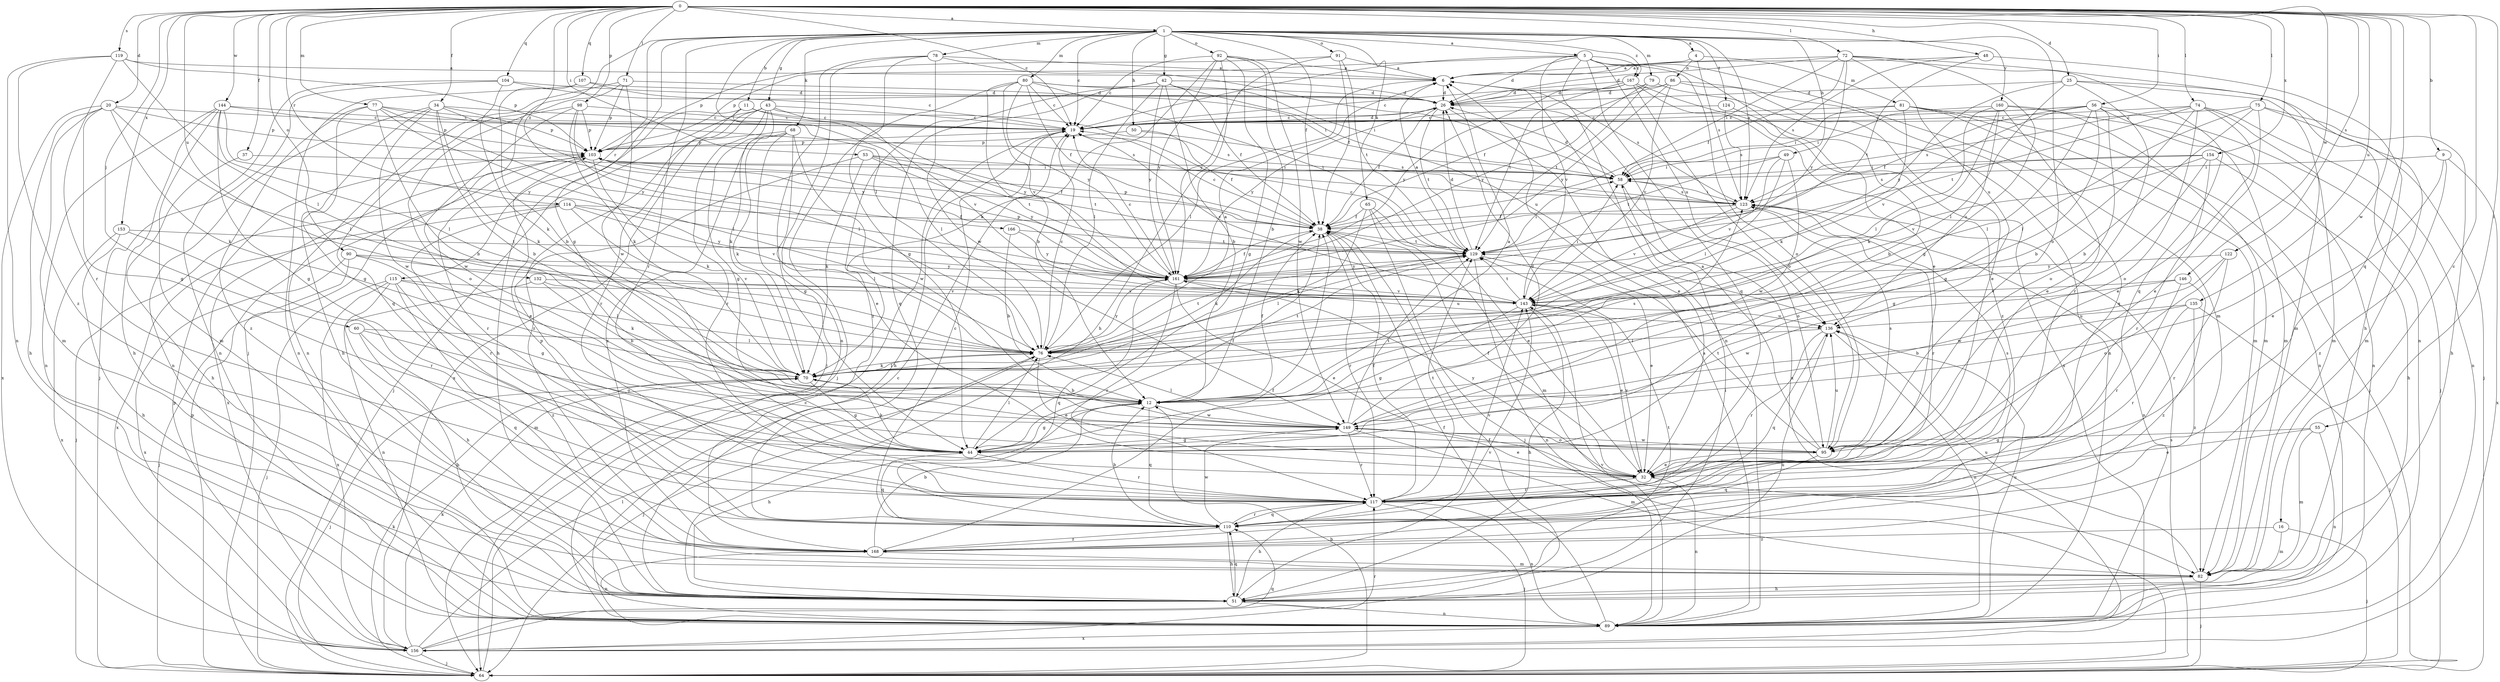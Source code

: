 strict digraph  {
0;
1;
4;
5;
6;
9;
11;
12;
16;
19;
20;
25;
26;
32;
34;
37;
38;
42;
43;
44;
48;
49;
50;
51;
53;
55;
56;
58;
60;
64;
65;
68;
70;
71;
72;
74;
75;
76;
77;
78;
79;
80;
81;
82;
86;
89;
90;
91;
92;
95;
98;
103;
104;
107;
110;
114;
115;
117;
119;
122;
123;
124;
129;
132;
135;
136;
143;
144;
146;
149;
153;
154;
156;
160;
161;
166;
167;
168;
0 -> 1  [label=a];
0 -> 9  [label=b];
0 -> 16  [label=c];
0 -> 19  [label=c];
0 -> 20  [label=d];
0 -> 25  [label=d];
0 -> 34  [label=f];
0 -> 37  [label=f];
0 -> 48  [label=h];
0 -> 53  [label=i];
0 -> 55  [label=i];
0 -> 56  [label=i];
0 -> 60  [label=j];
0 -> 71  [label=l];
0 -> 72  [label=l];
0 -> 74  [label=l];
0 -> 75  [label=l];
0 -> 77  [label=m];
0 -> 90  [label=o];
0 -> 98  [label=p];
0 -> 104  [label=q];
0 -> 107  [label=q];
0 -> 110  [label=q];
0 -> 114  [label=r];
0 -> 119  [label=s];
0 -> 122  [label=s];
0 -> 132  [label=u];
0 -> 135  [label=u];
0 -> 144  [label=w];
0 -> 146  [label=w];
0 -> 149  [label=w];
0 -> 153  [label=x];
0 -> 154  [label=x];
0 -> 166  [label=z];
1 -> 4  [label=a];
1 -> 5  [label=a];
1 -> 11  [label=b];
1 -> 19  [label=c];
1 -> 38  [label=f];
1 -> 42  [label=g];
1 -> 43  [label=g];
1 -> 44  [label=g];
1 -> 49  [label=h];
1 -> 50  [label=h];
1 -> 64  [label=j];
1 -> 65  [label=k];
1 -> 68  [label=k];
1 -> 76  [label=l];
1 -> 78  [label=m];
1 -> 79  [label=m];
1 -> 80  [label=m];
1 -> 91  [label=o];
1 -> 92  [label=o];
1 -> 95  [label=o];
1 -> 115  [label=r];
1 -> 117  [label=r];
1 -> 123  [label=s];
1 -> 124  [label=t];
1 -> 160  [label=y];
1 -> 167  [label=z];
4 -> 6  [label=a];
4 -> 81  [label=m];
4 -> 86  [label=n];
4 -> 123  [label=s];
5 -> 19  [label=c];
5 -> 26  [label=d];
5 -> 32  [label=e];
5 -> 82  [label=m];
5 -> 89  [label=n];
5 -> 95  [label=o];
5 -> 103  [label=p];
5 -> 110  [label=q];
5 -> 136  [label=u];
5 -> 143  [label=v];
5 -> 167  [label=z];
6 -> 26  [label=d];
6 -> 76  [label=l];
6 -> 123  [label=s];
9 -> 32  [label=e];
9 -> 58  [label=i];
9 -> 156  [label=x];
9 -> 168  [label=z];
11 -> 19  [label=c];
11 -> 51  [label=h];
11 -> 76  [label=l];
11 -> 117  [label=r];
11 -> 161  [label=y];
12 -> 6  [label=a];
12 -> 38  [label=f];
12 -> 44  [label=g];
12 -> 51  [label=h];
12 -> 110  [label=q];
12 -> 123  [label=s];
12 -> 149  [label=w];
16 -> 64  [label=j];
16 -> 82  [label=m];
16 -> 168  [label=z];
19 -> 26  [label=d];
19 -> 51  [label=h];
19 -> 103  [label=p];
20 -> 19  [label=c];
20 -> 44  [label=g];
20 -> 51  [label=h];
20 -> 70  [label=k];
20 -> 76  [label=l];
20 -> 82  [label=m];
20 -> 103  [label=p];
20 -> 156  [label=x];
25 -> 26  [label=d];
25 -> 64  [label=j];
25 -> 76  [label=l];
25 -> 82  [label=m];
25 -> 117  [label=r];
25 -> 161  [label=y];
26 -> 19  [label=c];
26 -> 32  [label=e];
26 -> 38  [label=f];
26 -> 129  [label=t];
26 -> 156  [label=x];
26 -> 161  [label=y];
32 -> 38  [label=f];
32 -> 89  [label=n];
32 -> 117  [label=r];
32 -> 143  [label=v];
32 -> 161  [label=y];
34 -> 12  [label=b];
34 -> 19  [label=c];
34 -> 51  [label=h];
34 -> 70  [label=k];
34 -> 89  [label=n];
34 -> 103  [label=p];
34 -> 149  [label=w];
34 -> 161  [label=y];
37 -> 51  [label=h];
37 -> 58  [label=i];
38 -> 19  [label=c];
38 -> 70  [label=k];
38 -> 103  [label=p];
38 -> 117  [label=r];
38 -> 129  [label=t];
42 -> 12  [label=b];
42 -> 26  [label=d];
42 -> 38  [label=f];
42 -> 76  [label=l];
42 -> 110  [label=q];
42 -> 136  [label=u];
42 -> 161  [label=y];
42 -> 168  [label=z];
43 -> 19  [label=c];
43 -> 44  [label=g];
43 -> 64  [label=j];
43 -> 70  [label=k];
43 -> 117  [label=r];
43 -> 123  [label=s];
43 -> 143  [label=v];
43 -> 156  [label=x];
43 -> 168  [label=z];
44 -> 38  [label=f];
44 -> 70  [label=k];
44 -> 76  [label=l];
44 -> 110  [label=q];
44 -> 117  [label=r];
48 -> 6  [label=a];
48 -> 51  [label=h];
48 -> 123  [label=s];
48 -> 129  [label=t];
49 -> 58  [label=i];
49 -> 76  [label=l];
49 -> 129  [label=t];
49 -> 143  [label=v];
49 -> 149  [label=w];
50 -> 38  [label=f];
50 -> 103  [label=p];
50 -> 123  [label=s];
51 -> 58  [label=i];
51 -> 89  [label=n];
51 -> 110  [label=q];
51 -> 129  [label=t];
51 -> 136  [label=u];
51 -> 143  [label=v];
53 -> 32  [label=e];
53 -> 38  [label=f];
53 -> 58  [label=i];
53 -> 70  [label=k];
53 -> 129  [label=t];
53 -> 161  [label=y];
55 -> 32  [label=e];
55 -> 44  [label=g];
55 -> 82  [label=m];
55 -> 89  [label=n];
56 -> 19  [label=c];
56 -> 38  [label=f];
56 -> 44  [label=g];
56 -> 58  [label=i];
56 -> 64  [label=j];
56 -> 76  [label=l];
56 -> 82  [label=m];
56 -> 95  [label=o];
56 -> 143  [label=v];
58 -> 26  [label=d];
58 -> 95  [label=o];
58 -> 123  [label=s];
60 -> 51  [label=h];
60 -> 76  [label=l];
60 -> 95  [label=o];
60 -> 110  [label=q];
64 -> 12  [label=b];
64 -> 19  [label=c];
64 -> 70  [label=k];
64 -> 103  [label=p];
64 -> 123  [label=s];
65 -> 32  [label=e];
65 -> 38  [label=f];
65 -> 64  [label=j];
65 -> 70  [label=k];
65 -> 82  [label=m];
68 -> 32  [label=e];
68 -> 44  [label=g];
68 -> 70  [label=k];
68 -> 103  [label=p];
68 -> 149  [label=w];
68 -> 168  [label=z];
70 -> 12  [label=b];
70 -> 44  [label=g];
70 -> 64  [label=j];
70 -> 76  [label=l];
70 -> 129  [label=t];
71 -> 26  [label=d];
71 -> 89  [label=n];
71 -> 103  [label=p];
71 -> 110  [label=q];
71 -> 149  [label=w];
72 -> 6  [label=a];
72 -> 26  [label=d];
72 -> 38  [label=f];
72 -> 44  [label=g];
72 -> 58  [label=i];
72 -> 89  [label=n];
72 -> 110  [label=q];
72 -> 136  [label=u];
72 -> 161  [label=y];
74 -> 12  [label=b];
74 -> 19  [label=c];
74 -> 32  [label=e];
74 -> 82  [label=m];
74 -> 89  [label=n];
74 -> 95  [label=o];
74 -> 123  [label=s];
74 -> 129  [label=t];
75 -> 12  [label=b];
75 -> 19  [label=c];
75 -> 32  [label=e];
75 -> 51  [label=h];
75 -> 76  [label=l];
75 -> 82  [label=m];
76 -> 6  [label=a];
76 -> 19  [label=c];
76 -> 32  [label=e];
76 -> 64  [label=j];
76 -> 70  [label=k];
76 -> 129  [label=t];
76 -> 161  [label=y];
77 -> 12  [label=b];
77 -> 19  [label=c];
77 -> 44  [label=g];
77 -> 76  [label=l];
77 -> 123  [label=s];
77 -> 161  [label=y];
77 -> 168  [label=z];
78 -> 6  [label=a];
78 -> 44  [label=g];
78 -> 58  [label=i];
78 -> 64  [label=j];
78 -> 89  [label=n];
78 -> 149  [label=w];
79 -> 26  [label=d];
79 -> 89  [label=n];
79 -> 129  [label=t];
79 -> 161  [label=y];
80 -> 12  [label=b];
80 -> 19  [label=c];
80 -> 26  [label=d];
80 -> 38  [label=f];
80 -> 58  [label=i];
80 -> 64  [label=j];
80 -> 129  [label=t];
80 -> 143  [label=v];
80 -> 161  [label=y];
81 -> 19  [label=c];
81 -> 58  [label=i];
81 -> 64  [label=j];
81 -> 70  [label=k];
81 -> 82  [label=m];
81 -> 89  [label=n];
82 -> 51  [label=h];
82 -> 64  [label=j];
82 -> 136  [label=u];
86 -> 26  [label=d];
86 -> 32  [label=e];
86 -> 38  [label=f];
86 -> 110  [label=q];
86 -> 143  [label=v];
86 -> 161  [label=y];
89 -> 6  [label=a];
89 -> 19  [label=c];
89 -> 38  [label=f];
89 -> 136  [label=u];
89 -> 143  [label=v];
89 -> 156  [label=x];
90 -> 44  [label=g];
90 -> 64  [label=j];
90 -> 143  [label=v];
90 -> 156  [label=x];
90 -> 161  [label=y];
91 -> 6  [label=a];
91 -> 38  [label=f];
91 -> 103  [label=p];
91 -> 129  [label=t];
91 -> 161  [label=y];
92 -> 6  [label=a];
92 -> 12  [label=b];
92 -> 19  [label=c];
92 -> 44  [label=g];
92 -> 51  [label=h];
92 -> 70  [label=k];
92 -> 149  [label=w];
92 -> 161  [label=y];
95 -> 6  [label=a];
95 -> 32  [label=e];
95 -> 110  [label=q];
95 -> 123  [label=s];
95 -> 129  [label=t];
95 -> 136  [label=u];
95 -> 149  [label=w];
98 -> 19  [label=c];
98 -> 70  [label=k];
98 -> 76  [label=l];
98 -> 95  [label=o];
98 -> 103  [label=p];
98 -> 149  [label=w];
103 -> 58  [label=i];
103 -> 70  [label=k];
103 -> 117  [label=r];
103 -> 129  [label=t];
103 -> 156  [label=x];
104 -> 19  [label=c];
104 -> 26  [label=d];
104 -> 64  [label=j];
104 -> 70  [label=k];
104 -> 89  [label=n];
107 -> 12  [label=b];
107 -> 26  [label=d];
107 -> 58  [label=i];
107 -> 89  [label=n];
110 -> 12  [label=b];
110 -> 19  [label=c];
110 -> 51  [label=h];
110 -> 103  [label=p];
110 -> 117  [label=r];
110 -> 143  [label=v];
110 -> 149  [label=w];
110 -> 168  [label=z];
114 -> 38  [label=f];
114 -> 64  [label=j];
114 -> 76  [label=l];
114 -> 117  [label=r];
114 -> 143  [label=v];
114 -> 156  [label=x];
114 -> 161  [label=y];
115 -> 51  [label=h];
115 -> 64  [label=j];
115 -> 76  [label=l];
115 -> 82  [label=m];
115 -> 143  [label=v];
115 -> 156  [label=x];
115 -> 168  [label=z];
117 -> 38  [label=f];
117 -> 51  [label=h];
117 -> 64  [label=j];
117 -> 89  [label=n];
117 -> 110  [label=q];
117 -> 123  [label=s];
117 -> 129  [label=t];
119 -> 6  [label=a];
119 -> 76  [label=l];
119 -> 89  [label=n];
119 -> 103  [label=p];
119 -> 117  [label=r];
119 -> 168  [label=z];
122 -> 95  [label=o];
122 -> 117  [label=r];
122 -> 149  [label=w];
122 -> 161  [label=y];
123 -> 38  [label=f];
123 -> 58  [label=i];
123 -> 89  [label=n];
123 -> 117  [label=r];
123 -> 143  [label=v];
124 -> 12  [label=b];
124 -> 19  [label=c];
124 -> 123  [label=s];
129 -> 6  [label=a];
129 -> 19  [label=c];
129 -> 26  [label=d];
129 -> 32  [label=e];
129 -> 58  [label=i];
129 -> 76  [label=l];
129 -> 89  [label=n];
129 -> 161  [label=y];
132 -> 12  [label=b];
132 -> 70  [label=k];
132 -> 89  [label=n];
132 -> 143  [label=v];
135 -> 12  [label=b];
135 -> 64  [label=j];
135 -> 117  [label=r];
135 -> 136  [label=u];
135 -> 168  [label=z];
136 -> 76  [label=l];
136 -> 89  [label=n];
136 -> 110  [label=q];
136 -> 117  [label=r];
143 -> 19  [label=c];
143 -> 32  [label=e];
143 -> 44  [label=g];
143 -> 51  [label=h];
143 -> 58  [label=i];
143 -> 129  [label=t];
143 -> 136  [label=u];
144 -> 19  [label=c];
144 -> 44  [label=g];
144 -> 51  [label=h];
144 -> 76  [label=l];
144 -> 82  [label=m];
144 -> 89  [label=n];
144 -> 103  [label=p];
144 -> 161  [label=y];
146 -> 117  [label=r];
146 -> 143  [label=v];
146 -> 149  [label=w];
146 -> 168  [label=z];
149 -> 26  [label=d];
149 -> 32  [label=e];
149 -> 44  [label=g];
149 -> 76  [label=l];
149 -> 82  [label=m];
149 -> 95  [label=o];
149 -> 117  [label=r];
149 -> 129  [label=t];
153 -> 51  [label=h];
153 -> 117  [label=r];
153 -> 129  [label=t];
153 -> 156  [label=x];
154 -> 44  [label=g];
154 -> 51  [label=h];
154 -> 58  [label=i];
154 -> 117  [label=r];
154 -> 123  [label=s];
154 -> 143  [label=v];
156 -> 38  [label=f];
156 -> 64  [label=j];
156 -> 70  [label=k];
156 -> 76  [label=l];
156 -> 103  [label=p];
156 -> 110  [label=q];
156 -> 117  [label=r];
160 -> 19  [label=c];
160 -> 32  [label=e];
160 -> 70  [label=k];
160 -> 76  [label=l];
160 -> 82  [label=m];
160 -> 89  [label=n];
160 -> 136  [label=u];
161 -> 19  [label=c];
161 -> 32  [label=e];
161 -> 38  [label=f];
161 -> 103  [label=p];
161 -> 110  [label=q];
161 -> 117  [label=r];
161 -> 136  [label=u];
161 -> 143  [label=v];
166 -> 12  [label=b];
166 -> 129  [label=t];
166 -> 161  [label=y];
167 -> 19  [label=c];
167 -> 26  [label=d];
167 -> 95  [label=o];
167 -> 129  [label=t];
167 -> 156  [label=x];
167 -> 161  [label=y];
167 -> 168  [label=z];
168 -> 12  [label=b];
168 -> 38  [label=f];
168 -> 82  [label=m];
168 -> 89  [label=n];
}
